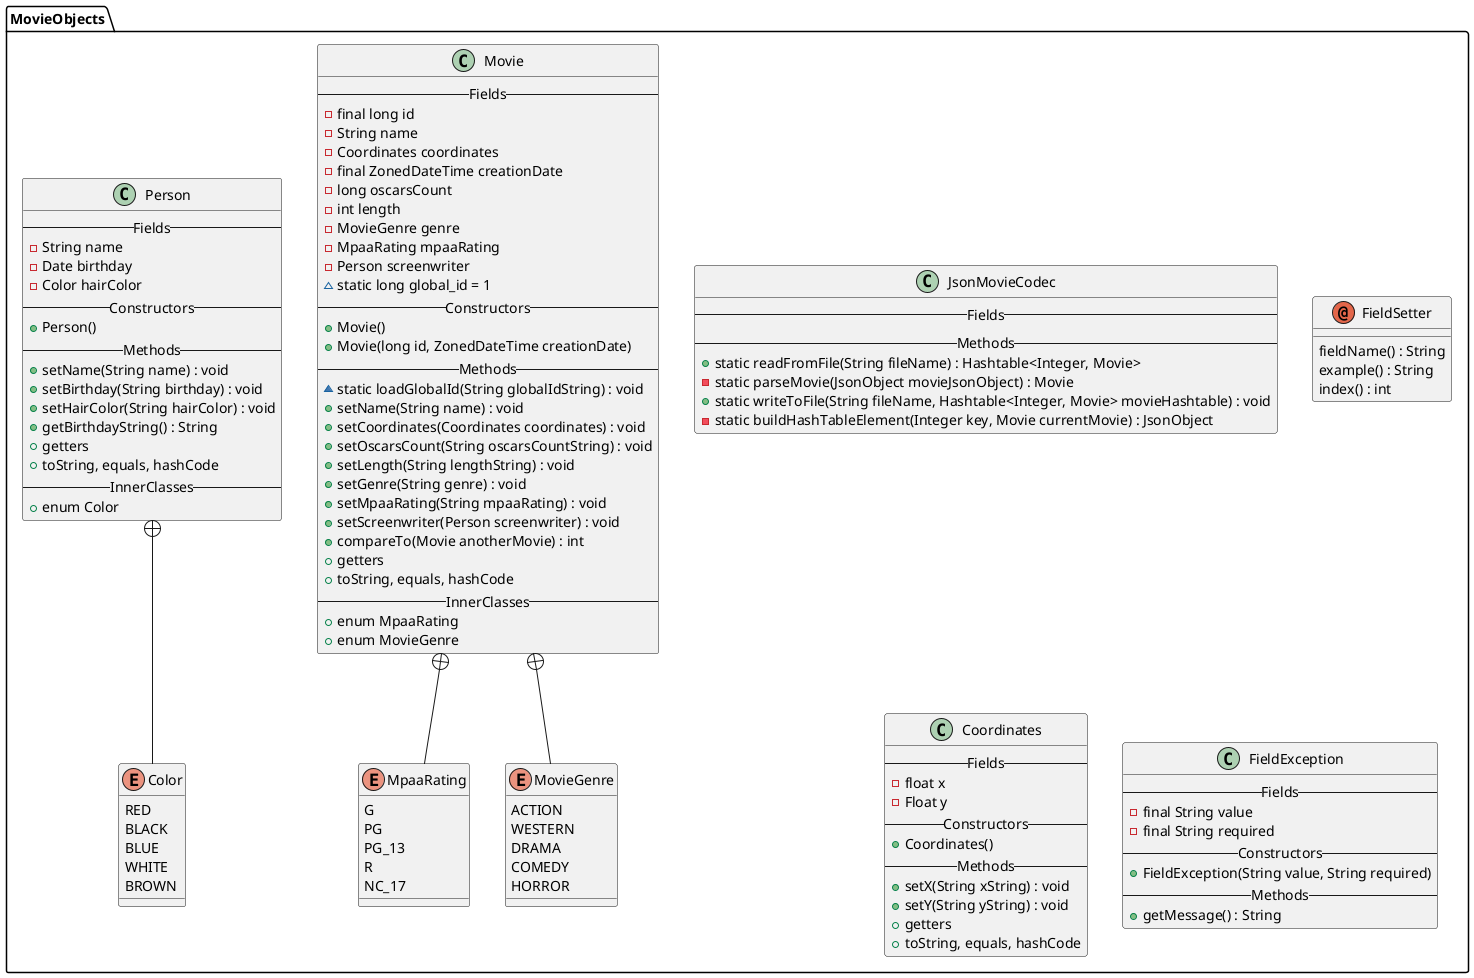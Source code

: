 @startuml

package MovieObjects {
    class JsonMovieCodec {
    --Fields--
    --Methods--
    + static readFromFile(String fileName) : Hashtable<Integer, Movie>
    - static parseMovie(JsonObject movieJsonObject) : Movie
    + static writeToFile(String fileName, Hashtable<Integer, Movie> movieHashtable) : void
    - static buildHashTableElement(Integer key, Movie currentMovie) : JsonObject
    }

    annotation FieldSetter {
    fieldName() : String
    example() : String
    index() : int
    }

    class Coordinates {
    --Fields--
    - float x
    - Float y
    --Constructors--
    + Coordinates()
    --Methods--
    + setX(String xString) : void
    + setY(String yString) : void
    + getters
    + toString, equals, hashCode
    }

    class Person {
    --Fields--
    - String name
    - Date birthday
    - Color hairColor
    --Constructors--
    + Person()
    --Methods--
    + setName(String name) : void
    + setBirthday(String birthday) : void
    + setHairColor(String hairColor) : void
    + getBirthdayString() : String
    + getters
    + toString, equals, hashCode
    --InnerClasses--
    + enum Color
    }

    enum Color {
    RED
    BLACK
    BLUE
    WHITE
    BROWN
    }

    Color -up-+ Person

    class Movie {
    --Fields--
    - final long id
    - String name
    - Coordinates coordinates
    - final ZonedDateTime creationDate
    - long oscarsCount
    - int length
    - MovieGenre genre
    - MpaaRating mpaaRating
    - Person screenwriter
    ~ static long global_id = 1
    --Constructors--
    + Movie()
    + Movie(long id, ZonedDateTime creationDate)
    --Methods--
    ~ static loadGlobalId(String globalIdString) : void
    + setName(String name) : void
    + setCoordinates(Coordinates coordinates) : void
    + setOscarsCount(String oscarsCountString) : void
    + setLength(String lengthString) : void
    + setGenre(String genre) : void
    + setMpaaRating(String mpaaRating) : void
    + setScreenwriter(Person screenwriter) : void
    + compareTo(Movie anotherMovie) : int
    + getters
    + toString, equals, hashCode
    --InnerClasses--
    + enum MpaaRating
    + enum MovieGenre
    }

    enum MpaaRating {
    G
    PG
    PG_13
    R
    NC_17
    }

    enum MovieGenre {
    ACTION
    WESTERN
    DRAMA
    COMEDY
    HORROR
    }

    MpaaRating -up-+ Movie
    MovieGenre -up-+ Movie

    class FieldException {
    --Fields--
    - final String value
    - final String required
    --Constructors--
    + FieldException(String value, String required)
    --Methods--
    + getMessage() : String
    }
}

@enduml